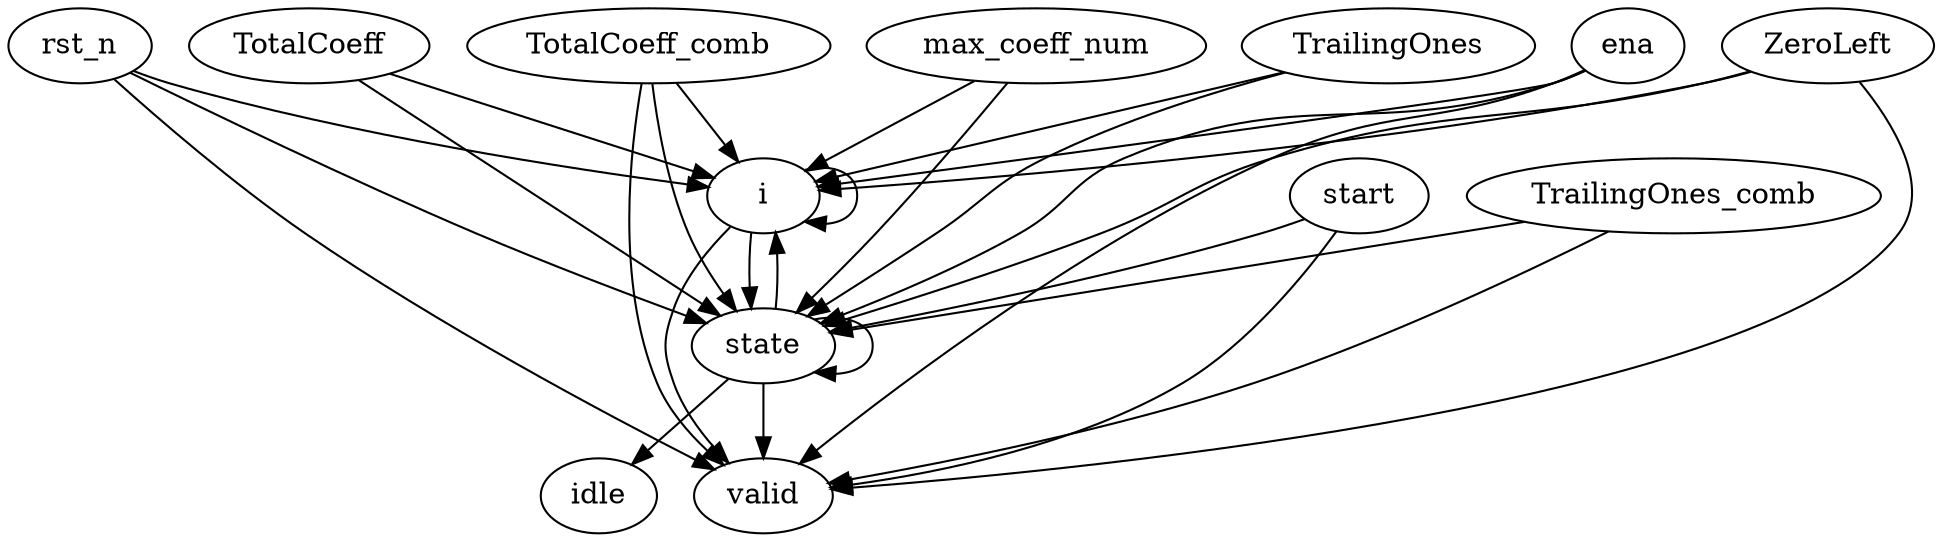 digraph "" {
	rst_n -> i	 [weight=9.0];
	rst_n -> state	 [weight=16.0];
	rst_n -> valid	 [weight=4.0];
	TotalCoeff -> i	 [weight=5.0];
	TotalCoeff -> state	 [weight=5.0];
	TotalCoeff_comb -> i	 [weight=1.0];
	TotalCoeff_comb -> state	 [weight=5.0];
	TotalCoeff_comb -> valid	 [weight=2.0];
	ena -> i	 [weight=8.0];
	ena -> state	 [weight=15.0];
	ena -> valid	 [weight=3.0];
	i -> i	 [weight=8.0];
	i -> state	 [weight=7.0];
	i -> valid	 [weight=1.0];
	start -> state	 [weight=2.0];
	start -> valid	 [weight=1.0];
	state -> i	 [weight=8.0];
	state -> idle	 [weight=1.0];
	state -> state	 [weight=15.0];
	state -> valid	 [weight=3.0];
	TrailingOnes_comb -> state	 [weight=3.0];
	TrailingOnes_comb -> valid	 [weight=1.0];
	max_coeff_num -> i	 [weight=2.0];
	max_coeff_num -> state	 [weight=3.0];
	ZeroLeft -> i	 [weight=1.0];
	ZeroLeft -> state	 [weight=2.0];
	ZeroLeft -> valid	 [weight=1.0];
	TrailingOnes -> i	 [weight=2.0];
	TrailingOnes -> state	 [weight=2.0];
}
